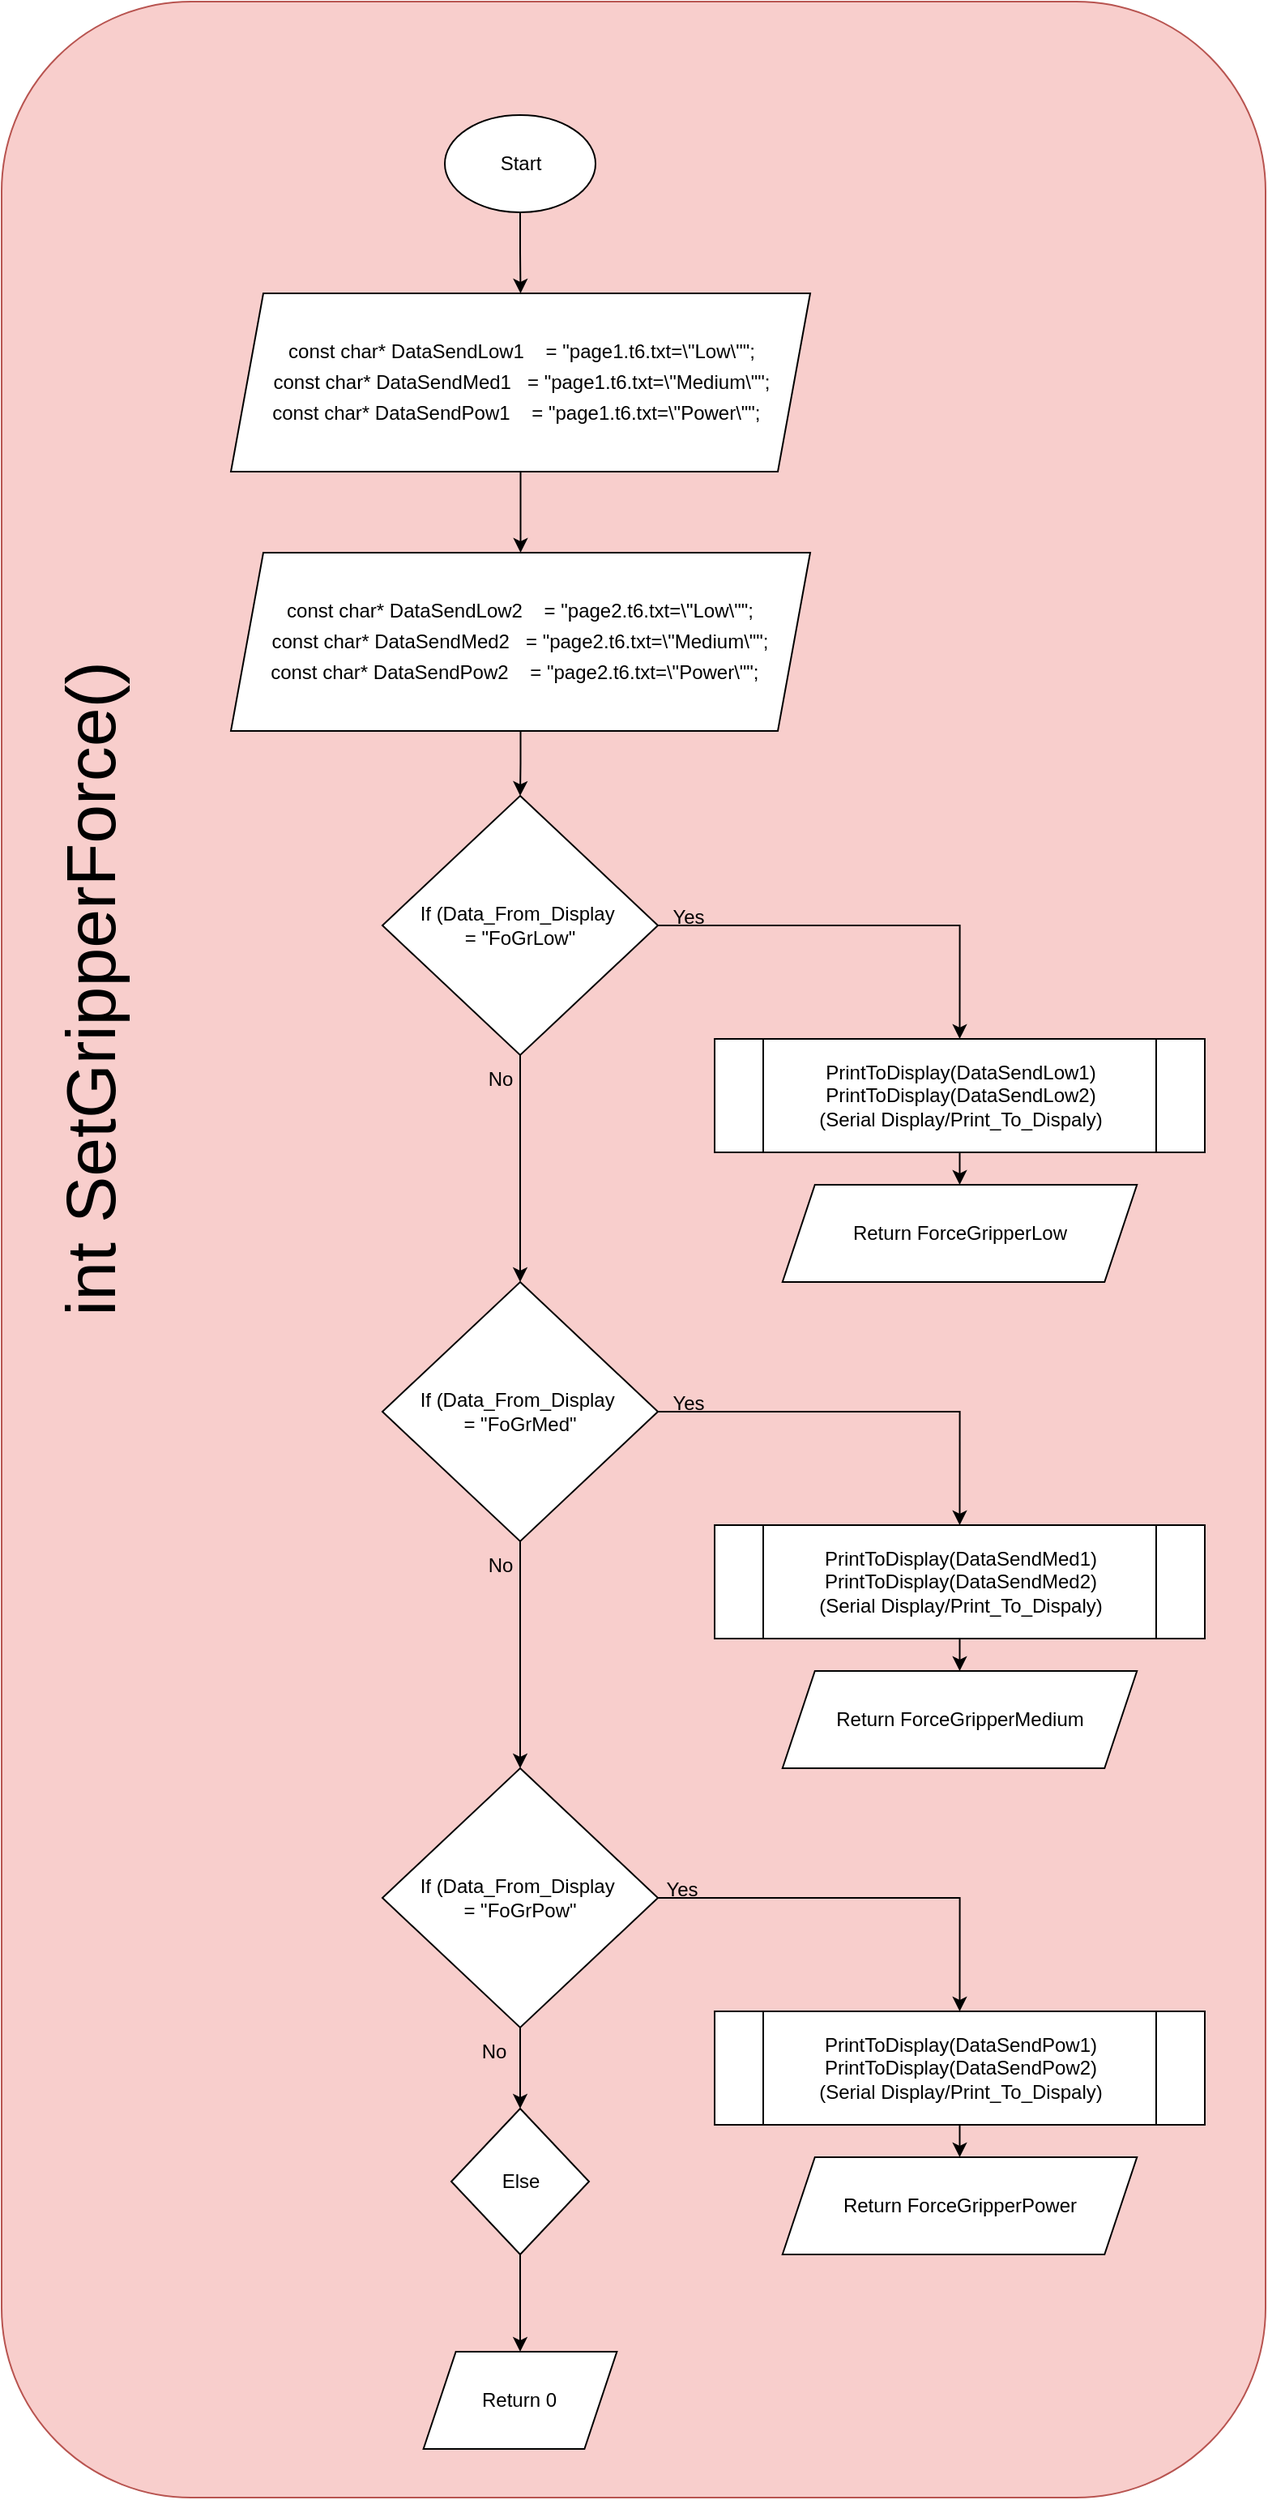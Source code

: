 <mxfile version="24.5.2" type="device">
  <diagram name="Page-1" id="UvGsvI7WDLGOxSDZg6XE">
    <mxGraphModel dx="1434" dy="1872" grid="1" gridSize="10" guides="1" tooltips="1" connect="1" arrows="1" fold="1" page="1" pageScale="1" pageWidth="850" pageHeight="1100" math="0" shadow="0">
      <root>
        <mxCell id="0" />
        <mxCell id="1" parent="0" />
        <mxCell id="ry9LyBkneQpmExAJehDU-2" value="" style="rounded=1;whiteSpace=wrap;html=1;fillColor=#f8cecc;strokeColor=#b85450;" parent="1" vertex="1">
          <mxGeometry x="310" y="-260" width="780" height="1540" as="geometry" />
        </mxCell>
        <mxCell id="eJSuqiNOx8mP9ExbjKj1-2" value="" style="edgeStyle=orthogonalEdgeStyle;rounded=0;orthogonalLoop=1;jettySize=auto;html=1;" edge="1" parent="1" source="ry9LyBkneQpmExAJehDU-4" target="eJSuqiNOx8mP9ExbjKj1-1">
          <mxGeometry relative="1" as="geometry" />
        </mxCell>
        <mxCell id="ry9LyBkneQpmExAJehDU-4" value="Start" style="ellipse;whiteSpace=wrap;html=1;" parent="1" vertex="1">
          <mxGeometry x="583.5" y="-190" width="93" height="60" as="geometry" />
        </mxCell>
        <mxCell id="ry9LyBkneQpmExAJehDU-7" value="&lt;font style=&quot;font-size: 43px;&quot;&gt;int SetGripperForce()&lt;/font&gt;" style="text;html=1;align=center;verticalAlign=middle;whiteSpace=wrap;rounded=0;rotation=-90;" parent="1" vertex="1">
          <mxGeometry x="89.5" y="309.5" width="550" height="80" as="geometry" />
        </mxCell>
        <mxCell id="ry9LyBkneQpmExAJehDU-941" style="edgeStyle=orthogonalEdgeStyle;rounded=0;orthogonalLoop=1;jettySize=auto;html=1;entryX=0.5;entryY=0;entryDx=0;entryDy=0;" parent="1" source="ry9LyBkneQpmExAJehDU-925" target="ry9LyBkneQpmExAJehDU-927" edge="1">
          <mxGeometry relative="1" as="geometry" />
        </mxCell>
        <mxCell id="ry9LyBkneQpmExAJehDU-942" style="edgeStyle=orthogonalEdgeStyle;rounded=0;orthogonalLoop=1;jettySize=auto;html=1;entryX=0.5;entryY=0;entryDx=0;entryDy=0;" parent="1" source="ry9LyBkneQpmExAJehDU-925" target="ry9LyBkneQpmExAJehDU-930" edge="1">
          <mxGeometry relative="1" as="geometry" />
        </mxCell>
        <mxCell id="ry9LyBkneQpmExAJehDU-925" value="If (Data_From_Display&amp;nbsp;&lt;div&gt;= &quot;FoGrLow&quot;&lt;/div&gt;" style="rhombus;whiteSpace=wrap;html=1;" parent="1" vertex="1">
          <mxGeometry x="545" y="230" width="170" height="160" as="geometry" />
        </mxCell>
        <mxCell id="ry9LyBkneQpmExAJehDU-940" style="edgeStyle=orthogonalEdgeStyle;rounded=0;orthogonalLoop=1;jettySize=auto;html=1;entryX=0.5;entryY=0;entryDx=0;entryDy=0;" parent="1" source="ry9LyBkneQpmExAJehDU-927" target="ry9LyBkneQpmExAJehDU-928" edge="1">
          <mxGeometry relative="1" as="geometry" />
        </mxCell>
        <mxCell id="ry9LyBkneQpmExAJehDU-927" value="&lt;p style=&quot;line-height: 120%;&quot;&gt;&lt;/p&gt;&lt;div style=&quot;line-height: 120%; white-space: pre;&quot;&gt;&lt;span style=&quot;background-color: rgb(255, 255, 255);&quot;&gt;&lt;font style=&quot;font-size: 12px;&quot; face=&quot;Helvetica&quot;&gt;PrintToDisplay(DataSendLow1&lt;span style=&quot;&quot;&gt;)&lt;/span&gt;&lt;/font&gt;&lt;/span&gt;&lt;/div&gt;&lt;div style=&quot;line-height: 120%; white-space: pre;&quot;&gt;&lt;span style=&quot;background-color: rgb(255, 255, 255);&quot;&gt;PrintToDisplay(DataSendLow2&lt;/span&gt;&lt;span style=&quot;background-color: rgb(255, 255, 255);&quot;&gt;)&lt;/span&gt;&lt;span style=&quot;background-color: rgb(255, 255, 255);&quot;&gt;&lt;font style=&quot;font-size: 12px;&quot; face=&quot;Helvetica&quot;&gt;&lt;span style=&quot;&quot;&gt;&lt;br&gt;&lt;/span&gt;&lt;/font&gt;&lt;/span&gt;&lt;/div&gt;&lt;div style=&quot;line-height: 120%; white-space: pre;&quot;&gt;&lt;span style=&quot;background-color: rgb(255, 255, 255);&quot;&gt;(Serial Display/Print_To_Dispaly)&lt;/span&gt;&lt;/div&gt;&lt;p&gt;&lt;/p&gt;" style="shape=process;whiteSpace=wrap;html=1;backgroundOutline=1;" parent="1" vertex="1">
          <mxGeometry x="750" y="380" width="302.5" height="70" as="geometry" />
        </mxCell>
        <mxCell id="ry9LyBkneQpmExAJehDU-928" value="Return ForceGripperLow" style="shape=parallelogram;perimeter=parallelogramPerimeter;whiteSpace=wrap;html=1;fixedSize=1;" parent="1" vertex="1">
          <mxGeometry x="791.88" y="470" width="218.75" height="60" as="geometry" />
        </mxCell>
        <mxCell id="ry9LyBkneQpmExAJehDU-943" style="edgeStyle=orthogonalEdgeStyle;rounded=0;orthogonalLoop=1;jettySize=auto;html=1;entryX=0.5;entryY=0;entryDx=0;entryDy=0;" parent="1" source="ry9LyBkneQpmExAJehDU-930" target="ry9LyBkneQpmExAJehDU-931" edge="1">
          <mxGeometry relative="1" as="geometry" />
        </mxCell>
        <mxCell id="ry9LyBkneQpmExAJehDU-944" style="edgeStyle=orthogonalEdgeStyle;rounded=0;orthogonalLoop=1;jettySize=auto;html=1;entryX=0.5;entryY=0;entryDx=0;entryDy=0;" parent="1" source="ry9LyBkneQpmExAJehDU-930" target="ry9LyBkneQpmExAJehDU-933" edge="1">
          <mxGeometry relative="1" as="geometry" />
        </mxCell>
        <mxCell id="ry9LyBkneQpmExAJehDU-930" value="If (Data_From_Display&amp;nbsp;&lt;div&gt;= &quot;FoGrMed&quot;&lt;/div&gt;" style="rhombus;whiteSpace=wrap;html=1;" parent="1" vertex="1">
          <mxGeometry x="545" y="530" width="170" height="160" as="geometry" />
        </mxCell>
        <mxCell id="ry9LyBkneQpmExAJehDU-945" style="edgeStyle=orthogonalEdgeStyle;rounded=0;orthogonalLoop=1;jettySize=auto;html=1;entryX=0.5;entryY=0;entryDx=0;entryDy=0;" parent="1" source="ry9LyBkneQpmExAJehDU-931" target="ry9LyBkneQpmExAJehDU-932" edge="1">
          <mxGeometry relative="1" as="geometry" />
        </mxCell>
        <mxCell id="ry9LyBkneQpmExAJehDU-931" value="&lt;p style=&quot;line-height: 120%;&quot;&gt;&lt;/p&gt;&lt;div style=&quot;line-height: 120%; white-space: pre;&quot;&gt;&lt;span style=&quot;background-color: rgb(255, 255, 255);&quot;&gt;&lt;font style=&quot;font-size: 12px;&quot; face=&quot;Helvetica&quot;&gt;PrintToDisplay(DataSendMed1&lt;span style=&quot;&quot;&gt;)&lt;/span&gt;&lt;/font&gt;&lt;/span&gt;&lt;/div&gt;&lt;div style=&quot;line-height: 120%; white-space: pre;&quot;&gt;&lt;span style=&quot;background-color: rgb(255, 255, 255);&quot;&gt;PrintToDisplay(DataSendMed2&lt;/span&gt;&lt;span style=&quot;background-color: rgb(255, 255, 255);&quot;&gt;)&lt;/span&gt;&lt;span style=&quot;background-color: rgb(255, 255, 255);&quot;&gt;&lt;font style=&quot;font-size: 12px;&quot; face=&quot;Helvetica&quot;&gt;&lt;span style=&quot;&quot;&gt;&lt;br&gt;&lt;/span&gt;&lt;/font&gt;&lt;/span&gt;&lt;/div&gt;&lt;div style=&quot;line-height: 120%; white-space: pre;&quot;&gt;&lt;span style=&quot;background-color: rgb(255, 255, 255);&quot;&gt;(Serial Display/Print_To_Dispaly)&lt;/span&gt;&lt;/div&gt;&lt;p&gt;&lt;/p&gt;" style="shape=process;whiteSpace=wrap;html=1;backgroundOutline=1;" parent="1" vertex="1">
          <mxGeometry x="750" y="680" width="302.5" height="70" as="geometry" />
        </mxCell>
        <mxCell id="ry9LyBkneQpmExAJehDU-932" value="Return ForceGripperMedium" style="shape=parallelogram;perimeter=parallelogramPerimeter;whiteSpace=wrap;html=1;fixedSize=1;" parent="1" vertex="1">
          <mxGeometry x="791.88" y="770" width="218.75" height="60" as="geometry" />
        </mxCell>
        <mxCell id="ry9LyBkneQpmExAJehDU-936" style="edgeStyle=orthogonalEdgeStyle;rounded=0;orthogonalLoop=1;jettySize=auto;html=1;entryX=0.5;entryY=0;entryDx=0;entryDy=0;" parent="1" source="ry9LyBkneQpmExAJehDU-933" target="ry9LyBkneQpmExAJehDU-934" edge="1">
          <mxGeometry relative="1" as="geometry" />
        </mxCell>
        <mxCell id="ry9LyBkneQpmExAJehDU-948" style="edgeStyle=orthogonalEdgeStyle;rounded=0;orthogonalLoop=1;jettySize=auto;html=1;entryX=0.5;entryY=0;entryDx=0;entryDy=0;" parent="1" source="ry9LyBkneQpmExAJehDU-933" target="ry9LyBkneQpmExAJehDU-937" edge="1">
          <mxGeometry relative="1" as="geometry" />
        </mxCell>
        <mxCell id="ry9LyBkneQpmExAJehDU-933" value="If (Data_From_Display&amp;nbsp;&lt;div&gt;= &quot;FoGrPow&quot;&lt;/div&gt;" style="rhombus;whiteSpace=wrap;html=1;" parent="1" vertex="1">
          <mxGeometry x="545" y="830" width="170" height="160" as="geometry" />
        </mxCell>
        <mxCell id="ry9LyBkneQpmExAJehDU-947" style="edgeStyle=orthogonalEdgeStyle;rounded=0;orthogonalLoop=1;jettySize=auto;html=1;entryX=0.5;entryY=0;entryDx=0;entryDy=0;" parent="1" source="ry9LyBkneQpmExAJehDU-934" target="ry9LyBkneQpmExAJehDU-935" edge="1">
          <mxGeometry relative="1" as="geometry" />
        </mxCell>
        <mxCell id="ry9LyBkneQpmExAJehDU-934" value="&lt;p style=&quot;line-height: 120%;&quot;&gt;&lt;/p&gt;&lt;div style=&quot;line-height: 120%; white-space: pre;&quot;&gt;&lt;span style=&quot;background-color: rgb(255, 255, 255);&quot;&gt;&lt;font style=&quot;font-size: 12px;&quot; face=&quot;Helvetica&quot;&gt;PrintToDisplay(DataSendPow1&lt;span style=&quot;&quot;&gt;)&lt;/span&gt;&lt;/font&gt;&lt;/span&gt;&lt;/div&gt;&lt;div style=&quot;line-height: 14.4px; white-space: pre;&quot;&gt;&lt;span style=&quot;background-color: rgb(255, 255, 255);&quot;&gt;&lt;font face=&quot;Helvetica&quot;&gt;PrintToDisplay(DataSendPow2)&lt;/font&gt;&lt;/span&gt;&lt;/div&gt;&lt;div style=&quot;line-height: 120%; white-space: pre;&quot;&gt;&lt;span style=&quot;background-color: rgb(255, 255, 255);&quot;&gt;(Serial Display/Print_To_Dispaly)&lt;/span&gt;&lt;/div&gt;&lt;p&gt;&lt;/p&gt;" style="shape=process;whiteSpace=wrap;html=1;backgroundOutline=1;" parent="1" vertex="1">
          <mxGeometry x="750" y="980" width="302.5" height="70" as="geometry" />
        </mxCell>
        <mxCell id="ry9LyBkneQpmExAJehDU-935" value="Return ForceGripperPower" style="shape=parallelogram;perimeter=parallelogramPerimeter;whiteSpace=wrap;html=1;fixedSize=1;" parent="1" vertex="1">
          <mxGeometry x="791.88" y="1070" width="218.75" height="60" as="geometry" />
        </mxCell>
        <mxCell id="ry9LyBkneQpmExAJehDU-949" style="edgeStyle=orthogonalEdgeStyle;rounded=0;orthogonalLoop=1;jettySize=auto;html=1;" parent="1" source="ry9LyBkneQpmExAJehDU-937" target="ry9LyBkneQpmExAJehDU-938" edge="1">
          <mxGeometry relative="1" as="geometry" />
        </mxCell>
        <mxCell id="ry9LyBkneQpmExAJehDU-937" value="Else" style="rhombus;whiteSpace=wrap;html=1;" parent="1" vertex="1">
          <mxGeometry x="587.5" y="1040" width="85" height="90" as="geometry" />
        </mxCell>
        <mxCell id="ry9LyBkneQpmExAJehDU-938" value="Return 0" style="shape=parallelogram;perimeter=parallelogramPerimeter;whiteSpace=wrap;html=1;fixedSize=1;" parent="1" vertex="1">
          <mxGeometry x="570.31" y="1190" width="119.37" height="60" as="geometry" />
        </mxCell>
        <mxCell id="ry9LyBkneQpmExAJehDU-950" value="No" style="text;html=1;strokeColor=none;fillColor=none;align=center;verticalAlign=middle;whiteSpace=wrap;rounded=0;" parent="1" vertex="1">
          <mxGeometry x="583.5" y="990" width="60" height="30" as="geometry" />
        </mxCell>
        <mxCell id="ry9LyBkneQpmExAJehDU-951" value="Yes" style="text;html=1;strokeColor=none;fillColor=none;align=center;verticalAlign=middle;whiteSpace=wrap;rounded=0;" parent="1" vertex="1">
          <mxGeometry x="700" y="890" width="60" height="30" as="geometry" />
        </mxCell>
        <mxCell id="ry9LyBkneQpmExAJehDU-952" value="No" style="text;html=1;strokeColor=none;fillColor=none;align=center;verticalAlign=middle;whiteSpace=wrap;rounded=0;" parent="1" vertex="1">
          <mxGeometry x="587.5" y="690" width="60" height="30" as="geometry" />
        </mxCell>
        <mxCell id="ry9LyBkneQpmExAJehDU-953" value="Yes" style="text;html=1;strokeColor=none;fillColor=none;align=center;verticalAlign=middle;whiteSpace=wrap;rounded=0;" parent="1" vertex="1">
          <mxGeometry x="704" y="590" width="60" height="30" as="geometry" />
        </mxCell>
        <mxCell id="ry9LyBkneQpmExAJehDU-954" value="No" style="text;html=1;strokeColor=none;fillColor=none;align=center;verticalAlign=middle;whiteSpace=wrap;rounded=0;" parent="1" vertex="1">
          <mxGeometry x="587.5" y="390" width="60" height="30" as="geometry" />
        </mxCell>
        <mxCell id="ry9LyBkneQpmExAJehDU-955" value="Yes" style="text;html=1;strokeColor=none;fillColor=none;align=center;verticalAlign=middle;whiteSpace=wrap;rounded=0;" parent="1" vertex="1">
          <mxGeometry x="704" y="290" width="60" height="30" as="geometry" />
        </mxCell>
        <mxCell id="eJSuqiNOx8mP9ExbjKj1-5" value="" style="edgeStyle=orthogonalEdgeStyle;rounded=0;orthogonalLoop=1;jettySize=auto;html=1;" edge="1" parent="1" source="eJSuqiNOx8mP9ExbjKj1-1" target="eJSuqiNOx8mP9ExbjKj1-4">
          <mxGeometry relative="1" as="geometry" />
        </mxCell>
        <mxCell id="eJSuqiNOx8mP9ExbjKj1-1" value="&lt;div style=&quot;&quot;&gt;&lt;div style=&quot;line-height: 19px; white-space: pre;&quot;&gt;&lt;div style=&quot;&quot;&gt;&lt;font style=&quot;font-size: 12px;&quot; face=&quot;Helvetica&quot;&gt;const char* DataSendLow1 &amp;nbsp; &amp;nbsp;= &quot;page1.t6.txt=\&quot;Low\&quot;&quot;;&lt;/font&gt;&lt;/div&gt;&lt;div style=&quot;&quot;&gt;&lt;span style=&quot;background-color: initial;&quot;&gt;const char* DataSendMed1&amp;nbsp; &amp;nbsp;= &quot;page1.t6.txt=\&quot;Medium\&quot;&quot;;&lt;/span&gt;&lt;/div&gt;&lt;div style=&quot;&quot;&gt;&lt;span style=&quot;background-color: initial;&quot;&gt;const char* DataSendPow1 &amp;nbsp; &amp;nbsp;= &quot;page1.t6.txt=\&quot;Power\&quot;&quot;; &amp;nbsp;&lt;/span&gt;&lt;/div&gt;&lt;/div&gt;&lt;/div&gt;" style="shape=parallelogram;perimeter=parallelogramPerimeter;whiteSpace=wrap;html=1;fixedSize=1;" vertex="1" parent="1">
          <mxGeometry x="451.5" y="-80" width="357.5" height="110" as="geometry" />
        </mxCell>
        <mxCell id="eJSuqiNOx8mP9ExbjKj1-6" value="" style="edgeStyle=orthogonalEdgeStyle;rounded=0;orthogonalLoop=1;jettySize=auto;html=1;" edge="1" parent="1" source="eJSuqiNOx8mP9ExbjKj1-4" target="ry9LyBkneQpmExAJehDU-925">
          <mxGeometry relative="1" as="geometry" />
        </mxCell>
        <mxCell id="eJSuqiNOx8mP9ExbjKj1-4" value="&lt;div style=&quot;&quot;&gt;&lt;div style=&quot;line-height: 19px; white-space: pre;&quot;&gt;&lt;div style=&quot;&quot;&gt;&lt;font style=&quot;font-size: 12px;&quot; face=&quot;Helvetica&quot;&gt;const char* DataSendLow2 &amp;nbsp; &amp;nbsp;= &quot;page2.t6.txt=\&quot;Low\&quot;&quot;;&lt;/font&gt;&lt;/div&gt;&lt;div style=&quot;&quot;&gt;&lt;span style=&quot;background-color: initial;&quot;&gt;const char* DataSendMed2&amp;nbsp; &amp;nbsp;= &quot;page2.t6.txt=\&quot;Medium\&quot;&quot;;&lt;/span&gt;&lt;/div&gt;&lt;div style=&quot;&quot;&gt;&lt;span style=&quot;background-color: initial;&quot;&gt;const char* DataSendPow2 &amp;nbsp; &amp;nbsp;= &quot;page2.t6.txt=\&quot;Power\&quot;&quot;; &amp;nbsp;&lt;/span&gt;&lt;/div&gt;&lt;/div&gt;&lt;/div&gt;" style="shape=parallelogram;perimeter=parallelogramPerimeter;whiteSpace=wrap;html=1;fixedSize=1;" vertex="1" parent="1">
          <mxGeometry x="451.49" y="80" width="357.51" height="110" as="geometry" />
        </mxCell>
      </root>
    </mxGraphModel>
  </diagram>
</mxfile>
